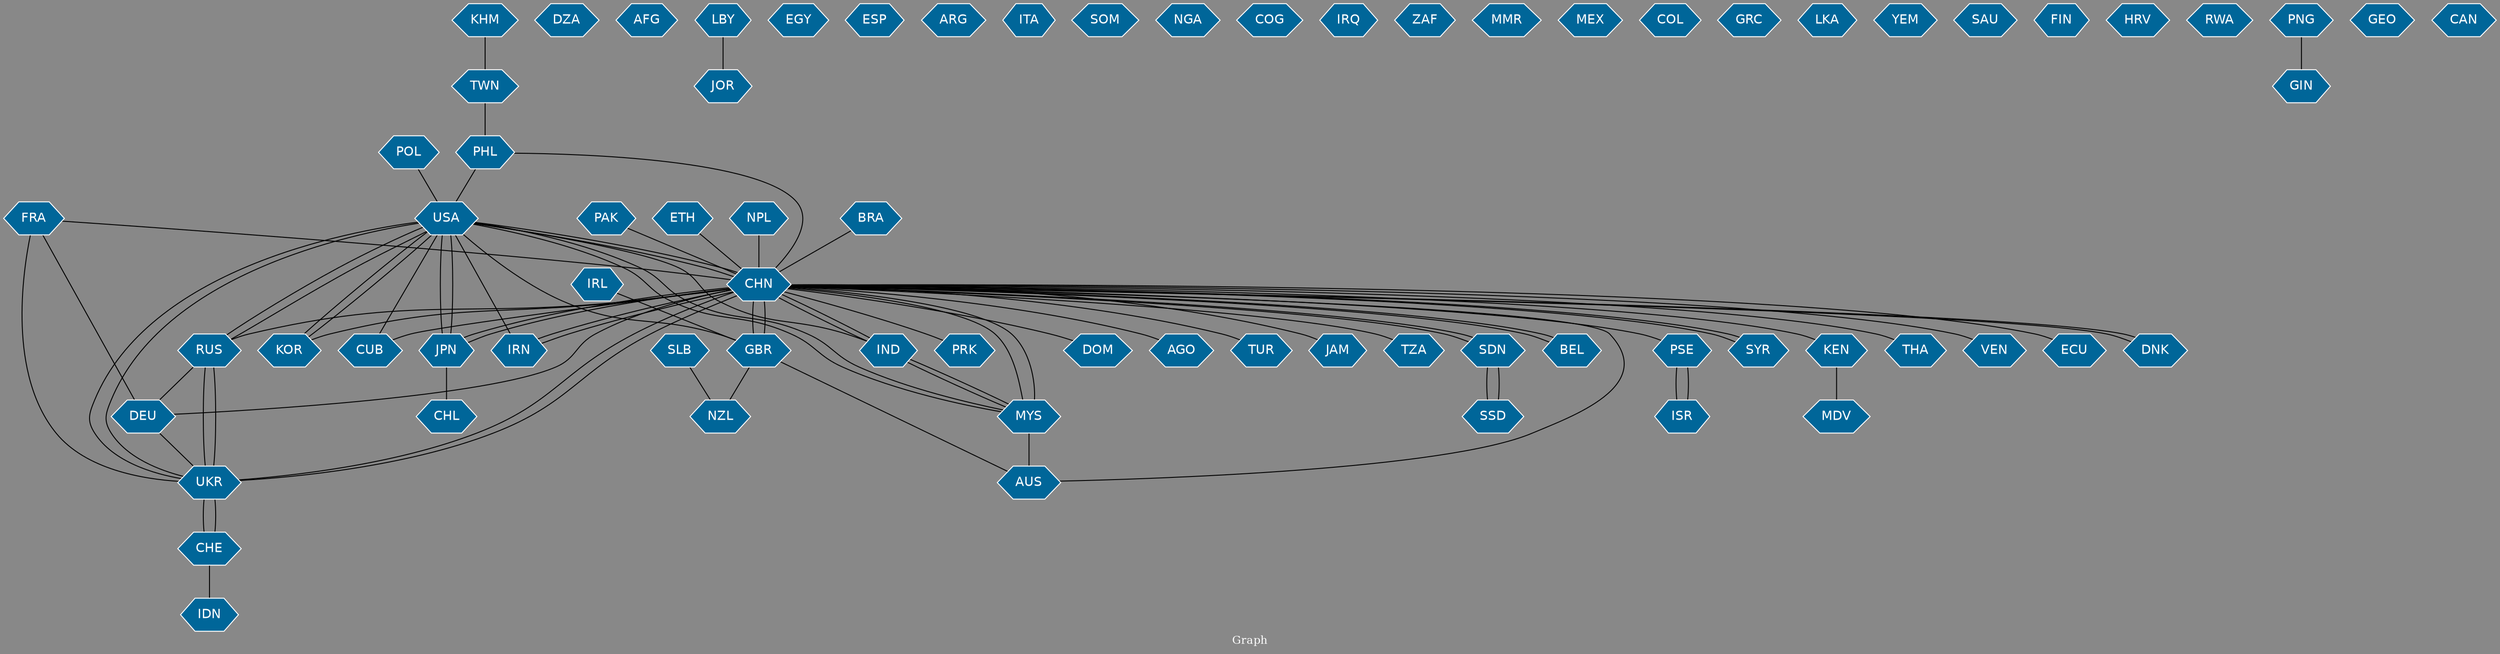 // Countries together in item graph
graph {
	graph [bgcolor="#888888" fontcolor=white fontsize=12 label="Graph" outputorder=edgesfirst overlap=prism]
	node [color=white fillcolor="#006699" fontcolor=white fontname=Helvetica shape=hexagon style=filled]
	edge [arrowhead=open color=black fontcolor=white fontname=Courier fontsize=12]
		USA [label=USA]
		CHN [label=CHN]
		RUS [label=RUS]
		JPN [label=JPN]
		BEL [label=BEL]
		DZA [label=DZA]
		UKR [label=UKR]
		AFG [label=AFG]
		GBR [label=GBR]
		IND [label=IND]
		AUS [label=AUS]
		CHE [label=CHE]
		CHL [label=CHL]
		MYS [label=MYS]
		PHL [label=PHL]
		PSE [label=PSE]
		KOR [label=KOR]
		LBY [label=LBY]
		EGY [label=EGY]
		IRN [label=IRN]
		SYR [label=SYR]
		FRA [label=FRA]
		KEN [label=KEN]
		BRA [label=BRA]
		THA [label=THA]
		VEN [label=VEN]
		ECU [label=ECU]
		ESP [label=ESP]
		DNK [label=DNK]
		ISR [label=ISR]
		DEU [label=DEU]
		ARG [label=ARG]
		PRK [label=PRK]
		SDN [label=SDN]
		PAK [label=PAK]
		ITA [label=ITA]
		SOM [label=SOM]
		CUB [label=CUB]
		NGA [label=NGA]
		COG [label=COG]
		IRQ [label=IRQ]
		ZAF [label=ZAF]
		DOM [label=DOM]
		MMR [label=MMR]
		AGO [label=AGO]
		KHM [label=KHM]
		TWN [label=TWN]
		JOR [label=JOR]
		NZL [label=NZL]
		MEX [label=MEX]
		IDN [label=IDN]
		COL [label=COL]
		GRC [label=GRC]
		LKA [label=LKA]
		ETH [label=ETH]
		POL [label=POL]
		YEM [label=YEM]
		TUR [label=TUR]
		SSD [label=SSD]
		SLB [label=SLB]
		SAU [label=SAU]
		FIN [label=FIN]
		HRV [label=HRV]
		RWA [label=RWA]
		NPL [label=NPL]
		PNG [label=PNG]
		GIN [label=GIN]
		IRL [label=IRL]
		MDV [label=MDV]
		GEO [label=GEO]
		CAN [label=CAN]
		JAM [label=JAM]
		TZA [label=TZA]
			CHN -- TZA [weight=1]
			SLB -- NZL [weight=1]
			SDN -- CHN [weight=2]
			MYS -- USA [weight=1]
			DNK -- CHN [weight=7]
			IND -- MYS [weight=1]
			CHN -- JAM [weight=1]
			CHN -- DEU [weight=1]
			IND -- CHN [weight=1]
			MYS -- CHN [weight=3]
			CHN -- PRK [weight=1]
			SDN -- SSD [weight=1]
			JPN -- CHN [weight=9]
			PAK -- CHN [weight=1]
			CHN -- SDN [weight=1]
			USA -- UKR [weight=3]
			JPN -- USA [weight=12]
			KOR -- USA [weight=1]
			CHN -- USA [weight=7]
			CHN -- GBR [weight=1]
			GBR -- CHN [weight=3]
			CHE -- IDN [weight=1]
			CHN -- DOM [weight=1]
			CHN -- IND [weight=1]
			CHN -- PSE [weight=1]
			NPL -- CHN [weight=1]
			CHN -- JPN [weight=11]
			CHN -- VEN [weight=1]
			UKR -- USA [weight=3]
			USA -- RUS [weight=6]
			CHN -- TUR [weight=1]
			PSE -- ISR [weight=2]
			KHM -- TWN [weight=1]
			BEL -- CHN [weight=3]
			ISR -- PSE [weight=1]
			FRA -- DEU [weight=1]
			POL -- USA [weight=2]
			CHN -- CUB [weight=1]
			USA -- KOR [weight=2]
			GBR -- AUS [weight=1]
			PNG -- GIN [weight=1]
			CHN -- THA [weight=1]
			PHL -- USA [weight=3]
			USA -- MYS [weight=3]
			MYS -- AUS [weight=5]
			MYS -- IND [weight=1]
			CHN -- KEN [weight=2]
			JPN -- CHL [weight=1]
			UKR -- CHE [weight=1]
			IRN -- CHN [weight=1]
			KEN -- MDV [weight=1]
			ETH -- CHN [weight=2]
			USA -- JPN [weight=7]
			IRL -- GBR [weight=1]
			CHN -- SYR [weight=2]
			CHN -- UKR [weight=1]
			RUS -- UKR [weight=19]
			IRN -- USA [weight=5]
			CHN -- DNK [weight=2]
			CHN -- KOR [weight=1]
			GBR -- USA [weight=1]
			DEU -- UKR [weight=1]
			UKR -- RUS [weight=16]
			GBR -- NZL [weight=1]
			CHN -- BEL [weight=2]
			CHN -- IRN [weight=1]
			RUS -- DEU [weight=1]
			UKR -- CHN [weight=5]
			TWN -- PHL [weight=1]
			USA -- IND [weight=1]
			LBY -- JOR [weight=1]
			CHN -- RUS [weight=1]
			CHN -- ECU [weight=1]
			RUS -- USA [weight=9]
			CHE -- UKR [weight=1]
			USA -- CUB [weight=2]
			CHN -- AGO [weight=1]
			FRA -- CHN [weight=1]
			SYR -- CHN [weight=4]
			USA -- CHN [weight=11]
			PHL -- CHN [weight=1]
			CHN -- MYS [weight=2]
			BRA -- CHN [weight=1]
			AUS -- CHN [weight=3]
			SSD -- SDN [weight=1]
			FRA -- UKR [weight=1]
}